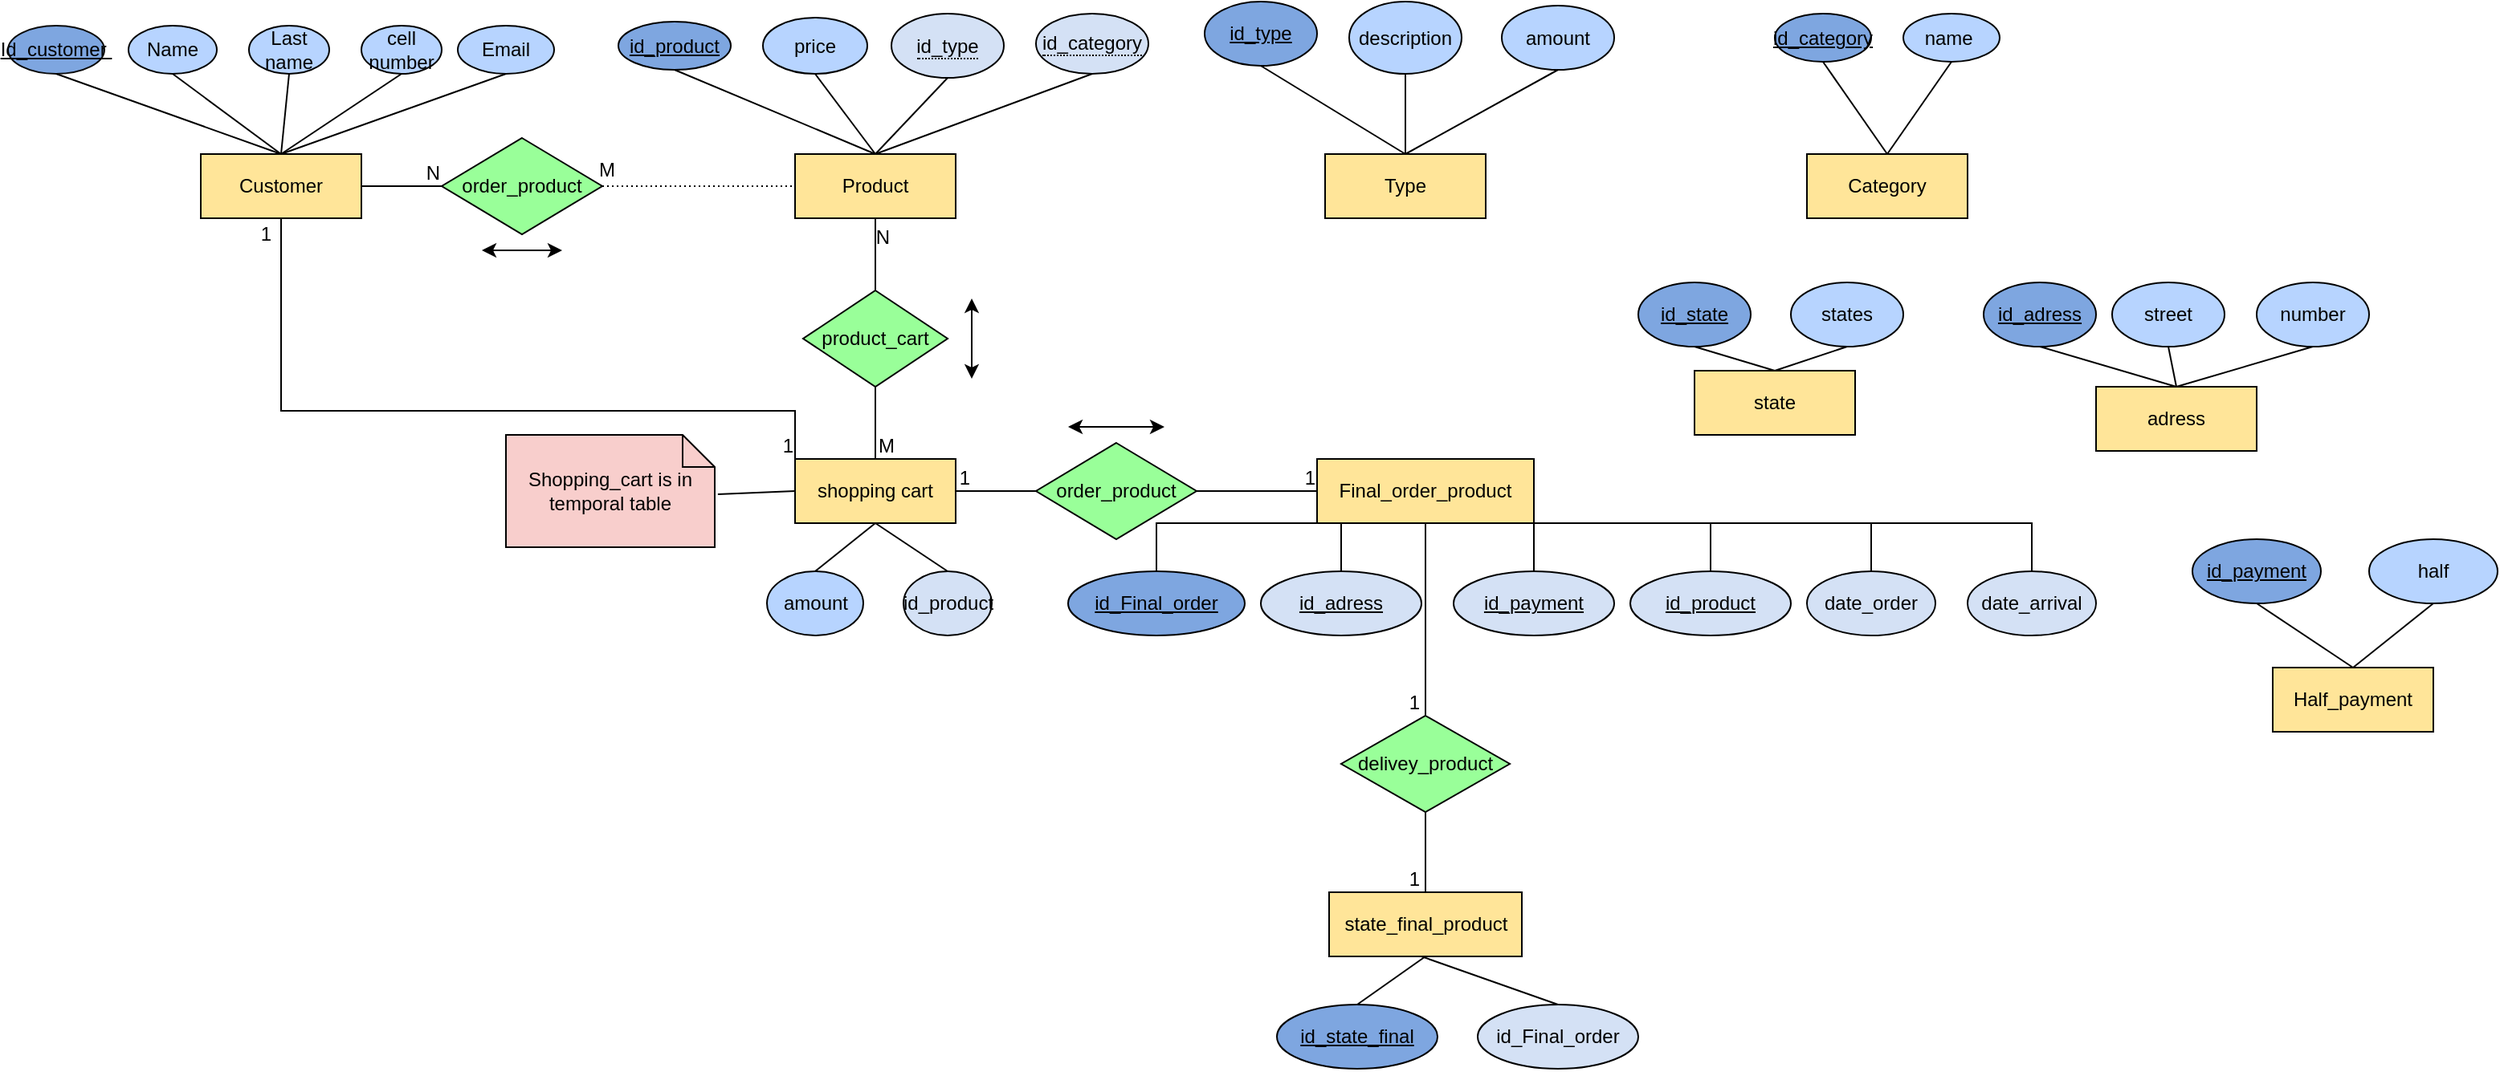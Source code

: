 <mxfile version="27.2.0">
  <diagram id="R2lEEEUBdFMjLlhIrx00" name="Page-1">
    <mxGraphModel dx="1665" dy="751" grid="1" gridSize="10" guides="1" tooltips="1" connect="1" arrows="1" fold="1" page="1" pageScale="1" pageWidth="850" pageHeight="1100" math="0" shadow="0" extFonts="Permanent Marker^https://fonts.googleapis.com/css?family=Permanent+Marker">
      <root>
        <mxCell id="0" />
        <mxCell id="1" parent="0" />
        <mxCell id="HEVqI8E-xOT-CxdZoJOX-1" value="Customer" style="whiteSpace=wrap;html=1;align=center;fillColor=#FFE599;" parent="1" vertex="1">
          <mxGeometry x="130" y="100" width="100" height="40" as="geometry" />
        </mxCell>
        <mxCell id="HEVqI8E-xOT-CxdZoJOX-2" value="Product" style="whiteSpace=wrap;html=1;align=center;fillColor=#FFE599;" parent="1" vertex="1">
          <mxGeometry x="500" y="100" width="100" height="40" as="geometry" />
        </mxCell>
        <mxCell id="HEVqI8E-xOT-CxdZoJOX-4" value="&lt;font style=&quot;vertical-align: inherit;&quot;&gt;&lt;font style=&quot;vertical-align: inherit;&quot;&gt;Half_payment&lt;/font&gt;&lt;/font&gt;" style="whiteSpace=wrap;html=1;align=center;fillColor=#FFE599;" parent="1" vertex="1">
          <mxGeometry x="1420" y="420" width="100" height="40" as="geometry" />
        </mxCell>
        <mxCell id="HEVqI8E-xOT-CxdZoJOX-5" value="shopping cart" style="whiteSpace=wrap;html=1;align=center;fillColor=#FFE599;" parent="1" vertex="1">
          <mxGeometry x="500" y="290" width="100" height="40" as="geometry" />
        </mxCell>
        <mxCell id="HEVqI8E-xOT-CxdZoJOX-6" value="&lt;font style=&quot;vertical-align: inherit;&quot;&gt;&lt;font style=&quot;vertical-align: inherit;&quot;&gt;Final_order_product&lt;/font&gt;&lt;/font&gt;" style="whiteSpace=wrap;html=1;align=center;fillColor=#FFE599;" parent="1" vertex="1">
          <mxGeometry x="825" y="290" width="135" height="40" as="geometry" />
        </mxCell>
        <mxCell id="HEVqI8E-xOT-CxdZoJOX-7" value="adress" style="whiteSpace=wrap;html=1;align=center;fillColor=#FFE599;" parent="1" vertex="1">
          <mxGeometry x="1310" y="245" width="100" height="40" as="geometry" />
        </mxCell>
        <mxCell id="HEVqI8E-xOT-CxdZoJOX-8" value="state" style="whiteSpace=wrap;html=1;align=center;fillColor=#FFE599;" parent="1" vertex="1">
          <mxGeometry x="1060" y="235" width="100" height="40" as="geometry" />
        </mxCell>
        <mxCell id="HEVqI8E-xOT-CxdZoJOX-9" value="Id_customer&amp;nbsp;" style="ellipse;whiteSpace=wrap;html=1;align=center;fontStyle=4;strokeColor=#0A0A0A;fillColor=#7EA6E0;" parent="1" vertex="1">
          <mxGeometry x="10" y="20" width="60" height="30" as="geometry" />
        </mxCell>
        <mxCell id="HEVqI8E-xOT-CxdZoJOX-10" value="Name" style="ellipse;whiteSpace=wrap;html=1;align=center;fillColor=#B7D4FF;" parent="1" vertex="1">
          <mxGeometry x="85" y="20" width="55" height="30" as="geometry" />
        </mxCell>
        <mxCell id="HEVqI8E-xOT-CxdZoJOX-12" value="Last name" style="ellipse;whiteSpace=wrap;html=1;align=center;fillColor=#B7D4FF;" parent="1" vertex="1">
          <mxGeometry x="160" y="20" width="50" height="30" as="geometry" />
        </mxCell>
        <mxCell id="HEVqI8E-xOT-CxdZoJOX-14" value="cell number" style="ellipse;whiteSpace=wrap;html=1;align=center;fillColor=#B7D4FF;" parent="1" vertex="1">
          <mxGeometry x="230" y="20" width="50" height="30" as="geometry" />
        </mxCell>
        <mxCell id="HEVqI8E-xOT-CxdZoJOX-15" value="Email" style="ellipse;whiteSpace=wrap;html=1;align=center;fillColor=#B7D4FF;" parent="1" vertex="1">
          <mxGeometry x="290" y="20" width="60" height="30" as="geometry" />
        </mxCell>
        <mxCell id="HEVqI8E-xOT-CxdZoJOX-17" value="" style="endArrow=none;html=1;rounded=0;entryX=0.5;entryY=0;entryDx=0;entryDy=0;exitX=0.5;exitY=1;exitDx=0;exitDy=0;" parent="1" source="HEVqI8E-xOT-CxdZoJOX-9" target="HEVqI8E-xOT-CxdZoJOX-1" edge="1">
          <mxGeometry relative="1" as="geometry">
            <mxPoint x="60" y="70" as="sourcePoint" />
            <mxPoint x="510" y="190" as="targetPoint" />
          </mxGeometry>
        </mxCell>
        <mxCell id="HEVqI8E-xOT-CxdZoJOX-20" value="" style="endArrow=none;html=1;rounded=0;exitX=0.5;exitY=1;exitDx=0;exitDy=0;entryX=0.5;entryY=0;entryDx=0;entryDy=0;" parent="1" source="HEVqI8E-xOT-CxdZoJOX-10" target="HEVqI8E-xOT-CxdZoJOX-1" edge="1">
          <mxGeometry relative="1" as="geometry">
            <mxPoint x="350" y="190" as="sourcePoint" />
            <mxPoint x="510" y="190" as="targetPoint" />
          </mxGeometry>
        </mxCell>
        <mxCell id="HEVqI8E-xOT-CxdZoJOX-21" value="" style="endArrow=none;html=1;rounded=0;exitX=0.5;exitY=1;exitDx=0;exitDy=0;entryX=0.5;entryY=0;entryDx=0;entryDy=0;" parent="1" source="HEVqI8E-xOT-CxdZoJOX-14" target="HEVqI8E-xOT-CxdZoJOX-1" edge="1">
          <mxGeometry relative="1" as="geometry">
            <mxPoint x="350" y="190" as="sourcePoint" />
            <mxPoint x="510" y="190" as="targetPoint" />
          </mxGeometry>
        </mxCell>
        <mxCell id="HEVqI8E-xOT-CxdZoJOX-22" value="" style="endArrow=none;html=1;rounded=0;exitX=0.5;exitY=1;exitDx=0;exitDy=0;entryX=0.5;entryY=0;entryDx=0;entryDy=0;" parent="1" source="HEVqI8E-xOT-CxdZoJOX-12" target="HEVqI8E-xOT-CxdZoJOX-1" edge="1">
          <mxGeometry relative="1" as="geometry">
            <mxPoint x="350" y="190" as="sourcePoint" />
            <mxPoint x="510" y="190" as="targetPoint" />
          </mxGeometry>
        </mxCell>
        <mxCell id="HEVqI8E-xOT-CxdZoJOX-23" value="" style="endArrow=none;html=1;rounded=0;exitX=0.5;exitY=1;exitDx=0;exitDy=0;entryX=0.5;entryY=0;entryDx=0;entryDy=0;" parent="1" source="HEVqI8E-xOT-CxdZoJOX-15" target="HEVqI8E-xOT-CxdZoJOX-1" edge="1">
          <mxGeometry relative="1" as="geometry">
            <mxPoint x="350" y="190" as="sourcePoint" />
            <mxPoint x="510" y="190" as="targetPoint" />
          </mxGeometry>
        </mxCell>
        <mxCell id="HEVqI8E-xOT-CxdZoJOX-26" value="Category" style="whiteSpace=wrap;html=1;align=center;fillColor=#FFE599;" parent="1" vertex="1">
          <mxGeometry x="1130" y="100" width="100" height="40" as="geometry" />
        </mxCell>
        <mxCell id="HEVqI8E-xOT-CxdZoJOX-27" value="Type" style="whiteSpace=wrap;html=1;align=center;fillColor=#FFE599;" parent="1" vertex="1">
          <mxGeometry x="830" y="100" width="100" height="40" as="geometry" />
        </mxCell>
        <mxCell id="99813_QKI3oW-tDjW1ok-1" value="&lt;font style=&quot;vertical-align: inherit;&quot;&gt;&lt;font style=&quot;vertical-align: inherit;&quot;&gt;id_product&lt;/font&gt;&lt;/font&gt;" style="ellipse;whiteSpace=wrap;html=1;align=center;fontStyle=4;fillColor=#7EA6E0;" parent="1" vertex="1">
          <mxGeometry x="390" y="17.5" width="70" height="30" as="geometry" />
        </mxCell>
        <mxCell id="99813_QKI3oW-tDjW1ok-2" value="price" style="ellipse;whiteSpace=wrap;html=1;align=center;fillColor=#B7D4FF;" parent="1" vertex="1">
          <mxGeometry x="480" y="15" width="65" height="35" as="geometry" />
        </mxCell>
        <mxCell id="99813_QKI3oW-tDjW1ok-3" value="name&amp;nbsp;" style="ellipse;whiteSpace=wrap;html=1;align=center;fillColor=#B7D4FF;" parent="1" vertex="1">
          <mxGeometry x="1190" y="12.5" width="60" height="30" as="geometry" />
        </mxCell>
        <mxCell id="99813_QKI3oW-tDjW1ok-5" value="id_category" style="ellipse;whiteSpace=wrap;html=1;align=center;fontStyle=4;fillColor=#7EA6E0;" parent="1" vertex="1">
          <mxGeometry x="1110" y="12.5" width="60" height="30" as="geometry" />
        </mxCell>
        <mxCell id="99813_QKI3oW-tDjW1ok-8" value="" style="endArrow=none;html=1;rounded=0;exitX=0.5;exitY=1;exitDx=0;exitDy=0;entryX=0.5;entryY=0;entryDx=0;entryDy=0;" parent="1" source="99813_QKI3oW-tDjW1ok-5" target="HEVqI8E-xOT-CxdZoJOX-26" edge="1">
          <mxGeometry relative="1" as="geometry">
            <mxPoint x="350" y="350" as="sourcePoint" />
            <mxPoint x="510" y="350" as="targetPoint" />
          </mxGeometry>
        </mxCell>
        <mxCell id="99813_QKI3oW-tDjW1ok-9" value="" style="endArrow=none;html=1;rounded=0;exitX=0.5;exitY=1;exitDx=0;exitDy=0;entryX=0.5;entryY=0;entryDx=0;entryDy=0;" parent="1" source="99813_QKI3oW-tDjW1ok-3" target="HEVqI8E-xOT-CxdZoJOX-26" edge="1">
          <mxGeometry relative="1" as="geometry">
            <mxPoint x="350" y="350" as="sourcePoint" />
            <mxPoint x="510" y="350" as="targetPoint" />
          </mxGeometry>
        </mxCell>
        <mxCell id="99813_QKI3oW-tDjW1ok-12" value="" style="endArrow=none;html=1;rounded=0;exitX=0.5;exitY=1;exitDx=0;exitDy=0;entryX=0.5;entryY=0;entryDx=0;entryDy=0;" parent="1" source="99813_QKI3oW-tDjW1ok-1" target="HEVqI8E-xOT-CxdZoJOX-2" edge="1">
          <mxGeometry relative="1" as="geometry">
            <mxPoint x="350" y="350" as="sourcePoint" />
            <mxPoint x="510" y="350" as="targetPoint" />
          </mxGeometry>
        </mxCell>
        <mxCell id="99813_QKI3oW-tDjW1ok-13" value="" style="endArrow=none;html=1;rounded=0;exitX=0.5;exitY=1;exitDx=0;exitDy=0;entryX=0.5;entryY=0;entryDx=0;entryDy=0;" parent="1" source="99813_QKI3oW-tDjW1ok-2" target="HEVqI8E-xOT-CxdZoJOX-2" edge="1">
          <mxGeometry relative="1" as="geometry">
            <mxPoint x="350" y="350" as="sourcePoint" />
            <mxPoint x="510" y="350" as="targetPoint" />
          </mxGeometry>
        </mxCell>
        <mxCell id="99813_QKI3oW-tDjW1ok-29" value="id_type" style="ellipse;whiteSpace=wrap;html=1;align=center;fontStyle=4;fillColor=#7EA6E0;" parent="1" vertex="1">
          <mxGeometry x="755" y="5" width="70" height="40" as="geometry" />
        </mxCell>
        <mxCell id="99813_QKI3oW-tDjW1ok-30" value="description" style="ellipse;whiteSpace=wrap;html=1;align=center;fillColor=#B7D4FF;" parent="1" vertex="1">
          <mxGeometry x="845" y="5" width="70" height="45" as="geometry" />
        </mxCell>
        <mxCell id="99813_QKI3oW-tDjW1ok-35" value="" style="endArrow=none;html=1;rounded=0;exitX=0.5;exitY=1;exitDx=0;exitDy=0;entryX=0.5;entryY=0;entryDx=0;entryDy=0;" parent="1" source="99813_QKI3oW-tDjW1ok-29" target="HEVqI8E-xOT-CxdZoJOX-27" edge="1">
          <mxGeometry relative="1" as="geometry">
            <mxPoint x="740" y="360" as="sourcePoint" />
            <mxPoint x="900" y="360" as="targetPoint" />
          </mxGeometry>
        </mxCell>
        <mxCell id="99813_QKI3oW-tDjW1ok-36" value="" style="endArrow=none;html=1;rounded=0;exitX=0.5;exitY=1;exitDx=0;exitDy=0;entryX=0.5;entryY=0;entryDx=0;entryDy=0;" parent="1" source="99813_QKI3oW-tDjW1ok-30" target="HEVqI8E-xOT-CxdZoJOX-27" edge="1">
          <mxGeometry relative="1" as="geometry">
            <mxPoint x="740" y="360" as="sourcePoint" />
            <mxPoint x="900" y="360" as="targetPoint" />
          </mxGeometry>
        </mxCell>
        <mxCell id="99813_QKI3oW-tDjW1ok-37" value="amount" style="ellipse;whiteSpace=wrap;html=1;align=center;fillColor=#B7D4FF;" parent="1" vertex="1">
          <mxGeometry x="940" y="7.5" width="70" height="40" as="geometry" />
        </mxCell>
        <mxCell id="99813_QKI3oW-tDjW1ok-38" value="" style="endArrow=none;html=1;rounded=0;exitX=0.5;exitY=1;exitDx=0;exitDy=0;entryX=0.5;entryY=0;entryDx=0;entryDy=0;" parent="1" source="99813_QKI3oW-tDjW1ok-37" target="HEVqI8E-xOT-CxdZoJOX-27" edge="1">
          <mxGeometry relative="1" as="geometry">
            <mxPoint x="660" y="320" as="sourcePoint" />
            <mxPoint x="820" y="320" as="targetPoint" />
          </mxGeometry>
        </mxCell>
        <mxCell id="99813_QKI3oW-tDjW1ok-39" value="product_cart" style="shape=rhombus;perimeter=rhombusPerimeter;whiteSpace=wrap;html=1;align=center;fillColor=#99FF99;" parent="1" vertex="1">
          <mxGeometry x="505" y="185" width="90" height="60" as="geometry" />
        </mxCell>
        <mxCell id="99813_QKI3oW-tDjW1ok-42" value="order_product" style="shape=rhombus;perimeter=rhombusPerimeter;whiteSpace=wrap;html=1;align=center;fillColor=#99FF99;" parent="1" vertex="1">
          <mxGeometry x="280" y="90" width="100" height="60" as="geometry" />
        </mxCell>
        <mxCell id="99813_QKI3oW-tDjW1ok-46" value="&lt;span style=&quot;border-bottom: 1px dotted&quot;&gt;id_type&lt;/span&gt;" style="ellipse;whiteSpace=wrap;html=1;align=center;fillColor=#D4E1F5;" parent="1" vertex="1">
          <mxGeometry x="560" y="12.5" width="70" height="40" as="geometry" />
        </mxCell>
        <mxCell id="99813_QKI3oW-tDjW1ok-47" value="" style="endArrow=none;html=1;rounded=0;exitX=0.5;exitY=1;exitDx=0;exitDy=0;entryX=0.5;entryY=0;entryDx=0;entryDy=0;" parent="1" source="99813_QKI3oW-tDjW1ok-46" target="HEVqI8E-xOT-CxdZoJOX-2" edge="1">
          <mxGeometry relative="1" as="geometry">
            <mxPoint x="740" y="320" as="sourcePoint" />
            <mxPoint x="900" y="320" as="targetPoint" />
          </mxGeometry>
        </mxCell>
        <mxCell id="99813_QKI3oW-tDjW1ok-48" value="&lt;span style=&quot;border-bottom: 1px dotted&quot;&gt;id_category&lt;/span&gt;" style="ellipse;whiteSpace=wrap;html=1;align=center;fillColor=#D4E1F5;" parent="1" vertex="1">
          <mxGeometry x="650" y="12.5" width="70" height="37.5" as="geometry" />
        </mxCell>
        <mxCell id="99813_QKI3oW-tDjW1ok-50" value="" style="endArrow=none;html=1;rounded=0;exitX=0.5;exitY=1;exitDx=0;exitDy=0;entryX=0.5;entryY=0;entryDx=0;entryDy=0;" parent="1" source="99813_QKI3oW-tDjW1ok-48" target="HEVqI8E-xOT-CxdZoJOX-2" edge="1">
          <mxGeometry relative="1" as="geometry">
            <mxPoint x="740" y="320" as="sourcePoint" />
            <mxPoint x="900" y="320" as="targetPoint" />
          </mxGeometry>
        </mxCell>
        <mxCell id="99813_QKI3oW-tDjW1ok-53" value="" style="endArrow=none;html=1;rounded=0;exitX=1;exitY=0.5;exitDx=0;exitDy=0;entryX=0;entryY=0.5;entryDx=0;entryDy=0;" parent="1" source="HEVqI8E-xOT-CxdZoJOX-1" target="99813_QKI3oW-tDjW1ok-42" edge="1">
          <mxGeometry relative="1" as="geometry">
            <mxPoint x="740" y="320" as="sourcePoint" />
            <mxPoint x="900" y="320" as="targetPoint" />
          </mxGeometry>
        </mxCell>
        <mxCell id="99813_QKI3oW-tDjW1ok-55" value="" style="endArrow=none;html=1;rounded=0;dashed=1;dashPattern=1 2;exitX=1;exitY=0.5;exitDx=0;exitDy=0;entryX=0;entryY=0.5;entryDx=0;entryDy=0;" parent="1" source="99813_QKI3oW-tDjW1ok-42" target="HEVqI8E-xOT-CxdZoJOX-2" edge="1">
          <mxGeometry relative="1" as="geometry">
            <mxPoint x="740" y="320" as="sourcePoint" />
            <mxPoint x="900" y="320" as="targetPoint" />
          </mxGeometry>
        </mxCell>
        <mxCell id="99813_QKI3oW-tDjW1ok-56" value="N" style="resizable=0;html=1;whiteSpace=wrap;align=right;verticalAlign=bottom;" parent="99813_QKI3oW-tDjW1ok-55" connectable="0" vertex="1">
          <mxGeometry x="1" relative="1" as="geometry">
            <mxPoint x="-220" as="offset" />
          </mxGeometry>
        </mxCell>
        <mxCell id="99813_QKI3oW-tDjW1ok-63" value="" style="endArrow=classic;startArrow=classic;html=1;rounded=0;" parent="1" edge="1">
          <mxGeometry width="50" height="50" relative="1" as="geometry">
            <mxPoint x="305" y="160" as="sourcePoint" />
            <mxPoint x="355" y="160" as="targetPoint" />
          </mxGeometry>
        </mxCell>
        <mxCell id="99813_QKI3oW-tDjW1ok-64" value="" style="endArrow=classic;startArrow=classic;html=1;rounded=0;" parent="1" edge="1">
          <mxGeometry width="50" height="50" relative="1" as="geometry">
            <mxPoint x="610" y="240" as="sourcePoint" />
            <mxPoint x="610" y="190" as="targetPoint" />
          </mxGeometry>
        </mxCell>
        <mxCell id="99813_QKI3oW-tDjW1ok-69" value="" style="endArrow=none;html=1;rounded=0;exitX=0.5;exitY=1;exitDx=0;exitDy=0;entryX=0.5;entryY=0;entryDx=0;entryDy=0;" parent="1" source="HEVqI8E-xOT-CxdZoJOX-2" target="99813_QKI3oW-tDjW1ok-39" edge="1">
          <mxGeometry relative="1" as="geometry">
            <mxPoint x="740" y="320" as="sourcePoint" />
            <mxPoint x="900" y="320" as="targetPoint" />
          </mxGeometry>
        </mxCell>
        <mxCell id="99813_QKI3oW-tDjW1ok-70" value="M" style="resizable=0;html=1;whiteSpace=wrap;align=left;verticalAlign=bottom;" parent="99813_QKI3oW-tDjW1ok-69" connectable="0" vertex="1">
          <mxGeometry x="-1" relative="1" as="geometry">
            <mxPoint y="150" as="offset" />
          </mxGeometry>
        </mxCell>
        <mxCell id="99813_QKI3oW-tDjW1ok-72" value="" style="endArrow=none;html=1;rounded=0;exitX=0.5;exitY=1;exitDx=0;exitDy=0;" parent="1" source="99813_QKI3oW-tDjW1ok-39" target="HEVqI8E-xOT-CxdZoJOX-5" edge="1">
          <mxGeometry relative="1" as="geometry">
            <mxPoint x="740" y="320" as="sourcePoint" />
            <mxPoint x="900" y="320" as="targetPoint" />
          </mxGeometry>
        </mxCell>
        <mxCell id="99813_QKI3oW-tDjW1ok-74" value="amount" style="ellipse;whiteSpace=wrap;html=1;align=center;fillColor=#B7D4FF;" parent="1" vertex="1">
          <mxGeometry x="482.5" y="360" width="60" height="40" as="geometry" />
        </mxCell>
        <mxCell id="99813_QKI3oW-tDjW1ok-75" value="id_product" style="ellipse;whiteSpace=wrap;html=1;align=center;fillColor=#D4E1F5;" parent="1" vertex="1">
          <mxGeometry x="567.5" y="360" width="55" height="40" as="geometry" />
        </mxCell>
        <mxCell id="99813_QKI3oW-tDjW1ok-76" value="" style="endArrow=none;html=1;rounded=0;exitX=0.5;exitY=0;exitDx=0;exitDy=0;entryX=0.5;entryY=1;entryDx=0;entryDy=0;" parent="1" source="99813_QKI3oW-tDjW1ok-74" target="HEVqI8E-xOT-CxdZoJOX-5" edge="1">
          <mxGeometry relative="1" as="geometry">
            <mxPoint x="740" y="320" as="sourcePoint" />
            <mxPoint x="900" y="320" as="targetPoint" />
          </mxGeometry>
        </mxCell>
        <mxCell id="99813_QKI3oW-tDjW1ok-77" value="" style="endArrow=none;html=1;rounded=0;exitX=0.5;exitY=0;exitDx=0;exitDy=0;entryX=0.5;entryY=1;entryDx=0;entryDy=0;" parent="1" source="99813_QKI3oW-tDjW1ok-75" target="HEVqI8E-xOT-CxdZoJOX-5" edge="1">
          <mxGeometry relative="1" as="geometry">
            <mxPoint x="740" y="320" as="sourcePoint" />
            <mxPoint x="900" y="320" as="targetPoint" />
          </mxGeometry>
        </mxCell>
        <mxCell id="99813_QKI3oW-tDjW1ok-78" value="order_product" style="shape=rhombus;perimeter=rhombusPerimeter;whiteSpace=wrap;html=1;align=center;fillColor=#99FF99;" parent="1" vertex="1">
          <mxGeometry x="650" y="280" width="100" height="60" as="geometry" />
        </mxCell>
        <mxCell id="99813_QKI3oW-tDjW1ok-81" value="Shopping_cart is in temporal table" style="shape=note;size=20;whiteSpace=wrap;html=1;fillColor=#F8CECC;" parent="1" vertex="1">
          <mxGeometry x="320" y="275" width="130" height="70" as="geometry" />
        </mxCell>
        <mxCell id="99813_QKI3oW-tDjW1ok-82" value="" style="endArrow=none;html=1;rounded=0;exitX=1.015;exitY=0.529;exitDx=0;exitDy=0;exitPerimeter=0;entryX=0;entryY=0.5;entryDx=0;entryDy=0;" parent="1" source="99813_QKI3oW-tDjW1ok-81" target="HEVqI8E-xOT-CxdZoJOX-5" edge="1">
          <mxGeometry relative="1" as="geometry">
            <mxPoint x="740" y="320" as="sourcePoint" />
            <mxPoint x="900" y="320" as="targetPoint" />
          </mxGeometry>
        </mxCell>
        <mxCell id="99813_QKI3oW-tDjW1ok-83" value="id_state" style="ellipse;whiteSpace=wrap;html=1;align=center;fontStyle=4;fillColor=#7EA6E0;" parent="1" vertex="1">
          <mxGeometry x="1025" y="180" width="70" height="40" as="geometry" />
        </mxCell>
        <mxCell id="99813_QKI3oW-tDjW1ok-84" value="states" style="ellipse;whiteSpace=wrap;html=1;align=center;fillColor=#B7D4FF;" parent="1" vertex="1">
          <mxGeometry x="1120" y="180" width="70" height="40" as="geometry" />
        </mxCell>
        <mxCell id="99813_QKI3oW-tDjW1ok-88" value="" style="endArrow=none;html=1;rounded=0;exitX=0.5;exitY=1;exitDx=0;exitDy=0;entryX=0.5;entryY=0;entryDx=0;entryDy=0;" parent="1" source="99813_QKI3oW-tDjW1ok-83" target="HEVqI8E-xOT-CxdZoJOX-8" edge="1">
          <mxGeometry relative="1" as="geometry">
            <mxPoint x="740" y="320" as="sourcePoint" />
            <mxPoint x="900" y="320" as="targetPoint" />
          </mxGeometry>
        </mxCell>
        <mxCell id="99813_QKI3oW-tDjW1ok-89" value="" style="endArrow=none;html=1;rounded=0;entryX=0.5;entryY=1;entryDx=0;entryDy=0;exitX=0.5;exitY=0;exitDx=0;exitDy=0;" parent="1" source="HEVqI8E-xOT-CxdZoJOX-8" target="99813_QKI3oW-tDjW1ok-84" edge="1">
          <mxGeometry relative="1" as="geometry">
            <mxPoint x="740" y="320" as="sourcePoint" />
            <mxPoint x="900" y="320" as="targetPoint" />
          </mxGeometry>
        </mxCell>
        <mxCell id="99813_QKI3oW-tDjW1ok-90" value="street" style="ellipse;whiteSpace=wrap;html=1;align=center;fillColor=#B7D4FF;" parent="1" vertex="1">
          <mxGeometry x="1320" y="180" width="70" height="40" as="geometry" />
        </mxCell>
        <mxCell id="99813_QKI3oW-tDjW1ok-91" value="id_adress" style="ellipse;whiteSpace=wrap;html=1;align=center;fontStyle=4;fillColor=#7EA6E0;" parent="1" vertex="1">
          <mxGeometry x="1240" y="180" width="70" height="40" as="geometry" />
        </mxCell>
        <mxCell id="99813_QKI3oW-tDjW1ok-93" value="number" style="ellipse;whiteSpace=wrap;html=1;align=center;fillColor=#B7D4FF;" parent="1" vertex="1">
          <mxGeometry x="1410" y="180" width="70" height="40" as="geometry" />
        </mxCell>
        <mxCell id="99813_QKI3oW-tDjW1ok-94" value="" style="endArrow=none;html=1;rounded=0;exitX=0.5;exitY=1;exitDx=0;exitDy=0;entryX=0.5;entryY=0;entryDx=0;entryDy=0;" parent="1" source="99813_QKI3oW-tDjW1ok-91" target="HEVqI8E-xOT-CxdZoJOX-7" edge="1">
          <mxGeometry relative="1" as="geometry">
            <mxPoint x="740" y="320" as="sourcePoint" />
            <mxPoint x="900" y="320" as="targetPoint" />
          </mxGeometry>
        </mxCell>
        <mxCell id="99813_QKI3oW-tDjW1ok-95" value="" style="endArrow=none;html=1;rounded=0;exitX=0.5;exitY=1;exitDx=0;exitDy=0;entryX=0.5;entryY=0;entryDx=0;entryDy=0;" parent="1" source="99813_QKI3oW-tDjW1ok-90" target="HEVqI8E-xOT-CxdZoJOX-7" edge="1">
          <mxGeometry relative="1" as="geometry">
            <mxPoint x="740" y="320" as="sourcePoint" />
            <mxPoint x="900" y="320" as="targetPoint" />
          </mxGeometry>
        </mxCell>
        <mxCell id="99813_QKI3oW-tDjW1ok-96" value="" style="endArrow=none;html=1;rounded=0;entryX=0.5;entryY=1;entryDx=0;entryDy=0;exitX=0.5;exitY=0;exitDx=0;exitDy=0;" parent="1" source="HEVqI8E-xOT-CxdZoJOX-7" target="99813_QKI3oW-tDjW1ok-93" edge="1">
          <mxGeometry relative="1" as="geometry">
            <mxPoint x="740" y="320" as="sourcePoint" />
            <mxPoint x="900" y="320" as="targetPoint" />
          </mxGeometry>
        </mxCell>
        <mxCell id="-alAYY1QucUyxGNEcvFk-1" value="" style="endArrow=none;html=1;rounded=0;exitX=1;exitY=0.5;exitDx=0;exitDy=0;entryX=0;entryY=0.5;entryDx=0;entryDy=0;" edge="1" parent="1" source="HEVqI8E-xOT-CxdZoJOX-5" target="99813_QKI3oW-tDjW1ok-78">
          <mxGeometry relative="1" as="geometry">
            <mxPoint x="720" y="340" as="sourcePoint" />
            <mxPoint x="880" y="340" as="targetPoint" />
          </mxGeometry>
        </mxCell>
        <mxCell id="-alAYY1QucUyxGNEcvFk-6" value="&lt;font style=&quot;vertical-align: inherit;&quot;&gt;&lt;font style=&quot;vertical-align: inherit;&quot;&gt;id_payment&lt;/font&gt;&lt;/font&gt;" style="ellipse;whiteSpace=wrap;html=1;align=center;fontStyle=4;fillColor=#7EA6E0;" vertex="1" parent="1">
          <mxGeometry x="1370" y="340" width="80" height="40" as="geometry" />
        </mxCell>
        <mxCell id="-alAYY1QucUyxGNEcvFk-7" value="&lt;font style=&quot;vertical-align: inherit;&quot;&gt;&lt;font style=&quot;vertical-align: inherit;&quot;&gt;half&lt;/font&gt;&lt;/font&gt;" style="ellipse;whiteSpace=wrap;html=1;align=center;fillColor=#B7D4FF;" vertex="1" parent="1">
          <mxGeometry x="1480" y="340" width="80" height="40" as="geometry" />
        </mxCell>
        <mxCell id="-alAYY1QucUyxGNEcvFk-8" value="" style="endArrow=none;html=1;rounded=0;exitX=0.5;exitY=1;exitDx=0;exitDy=0;entryX=0.5;entryY=0;entryDx=0;entryDy=0;" edge="1" parent="1" source="-alAYY1QucUyxGNEcvFk-6" target="HEVqI8E-xOT-CxdZoJOX-4">
          <mxGeometry relative="1" as="geometry">
            <mxPoint x="720" y="340" as="sourcePoint" />
            <mxPoint x="880" y="340" as="targetPoint" />
          </mxGeometry>
        </mxCell>
        <mxCell id="-alAYY1QucUyxGNEcvFk-9" value="" style="endArrow=none;html=1;rounded=0;entryX=0.5;entryY=1;entryDx=0;entryDy=0;exitX=0.5;exitY=0;exitDx=0;exitDy=0;" edge="1" parent="1" source="HEVqI8E-xOT-CxdZoJOX-4" target="-alAYY1QucUyxGNEcvFk-7">
          <mxGeometry relative="1" as="geometry">
            <mxPoint x="720" y="340" as="sourcePoint" />
            <mxPoint x="880" y="340" as="targetPoint" />
          </mxGeometry>
        </mxCell>
        <mxCell id="-alAYY1QucUyxGNEcvFk-10" value="id_payment" style="ellipse;whiteSpace=wrap;html=1;align=center;fontStyle=4;fillColor=#D4E1F5;" vertex="1" parent="1">
          <mxGeometry x="910" y="360" width="100" height="40" as="geometry" />
        </mxCell>
        <mxCell id="-alAYY1QucUyxGNEcvFk-11" value="id_adress" style="ellipse;whiteSpace=wrap;html=1;align=center;fontStyle=4;fillColor=#D4E1F5;" vertex="1" parent="1">
          <mxGeometry x="790" y="360" width="100" height="40" as="geometry" />
        </mxCell>
        <mxCell id="-alAYY1QucUyxGNEcvFk-12" value="id_product" style="ellipse;whiteSpace=wrap;html=1;align=center;fontStyle=4;fillColor=#D4E1F5;" vertex="1" parent="1">
          <mxGeometry x="1020" y="360" width="100" height="40" as="geometry" />
        </mxCell>
        <mxCell id="-alAYY1QucUyxGNEcvFk-14" value="id_Final_order" style="ellipse;whiteSpace=wrap;html=1;align=center;fontStyle=4;fillColor=#7EA6E0;" vertex="1" parent="1">
          <mxGeometry x="670" y="360" width="110" height="40" as="geometry" />
        </mxCell>
        <mxCell id="-alAYY1QucUyxGNEcvFk-15" value="" style="endArrow=none;html=1;rounded=0;exitX=0.5;exitY=0;exitDx=0;exitDy=0;entryX=0.5;entryY=1;entryDx=0;entryDy=0;" edge="1" parent="1" source="-alAYY1QucUyxGNEcvFk-14" target="HEVqI8E-xOT-CxdZoJOX-6">
          <mxGeometry relative="1" as="geometry">
            <mxPoint x="720" y="340" as="sourcePoint" />
            <mxPoint x="880" y="340" as="targetPoint" />
            <Array as="points">
              <mxPoint x="725" y="330" />
            </Array>
          </mxGeometry>
        </mxCell>
        <mxCell id="-alAYY1QucUyxGNEcvFk-16" value="" style="endArrow=none;html=1;rounded=0;exitX=0.5;exitY=0;exitDx=0;exitDy=0;entryX=0.5;entryY=1;entryDx=0;entryDy=0;" edge="1" parent="1" source="-alAYY1QucUyxGNEcvFk-11" target="HEVqI8E-xOT-CxdZoJOX-6">
          <mxGeometry relative="1" as="geometry">
            <mxPoint x="720" y="340" as="sourcePoint" />
            <mxPoint x="880" y="340" as="targetPoint" />
            <Array as="points">
              <mxPoint x="840" y="330" />
            </Array>
          </mxGeometry>
        </mxCell>
        <mxCell id="-alAYY1QucUyxGNEcvFk-18" value="" style="endArrow=none;html=1;rounded=0;exitX=0.5;exitY=0;exitDx=0;exitDy=0;entryX=0.5;entryY=1;entryDx=0;entryDy=0;" edge="1" parent="1" source="-alAYY1QucUyxGNEcvFk-12" target="HEVqI8E-xOT-CxdZoJOX-6">
          <mxGeometry relative="1" as="geometry">
            <mxPoint x="720" y="340" as="sourcePoint" />
            <mxPoint x="880" y="340" as="targetPoint" />
            <Array as="points">
              <mxPoint x="1070" y="330" />
            </Array>
          </mxGeometry>
        </mxCell>
        <mxCell id="-alAYY1QucUyxGNEcvFk-19" value="" style="endArrow=classic;startArrow=classic;html=1;rounded=0;" edge="1" parent="1">
          <mxGeometry width="50" height="50" relative="1" as="geometry">
            <mxPoint x="670" y="270" as="sourcePoint" />
            <mxPoint x="730" y="270" as="targetPoint" />
          </mxGeometry>
        </mxCell>
        <mxCell id="-alAYY1QucUyxGNEcvFk-20" value="" style="endArrow=none;html=1;rounded=0;exitX=0.5;exitY=1;exitDx=0;exitDy=0;entryX=0;entryY=0;entryDx=0;entryDy=0;" edge="1" parent="1" source="HEVqI8E-xOT-CxdZoJOX-1" target="HEVqI8E-xOT-CxdZoJOX-5">
          <mxGeometry relative="1" as="geometry">
            <mxPoint x="720" y="340" as="sourcePoint" />
            <mxPoint x="880" y="340" as="targetPoint" />
            <Array as="points">
              <mxPoint x="180" y="260" />
              <mxPoint x="500" y="260" />
            </Array>
          </mxGeometry>
        </mxCell>
        <mxCell id="-alAYY1QucUyxGNEcvFk-21" value="1" style="resizable=0;html=1;whiteSpace=wrap;align=right;verticalAlign=bottom;" connectable="0" vertex="1" parent="-alAYY1QucUyxGNEcvFk-20">
          <mxGeometry x="1" relative="1" as="geometry">
            <mxPoint as="offset" />
          </mxGeometry>
        </mxCell>
        <mxCell id="-alAYY1QucUyxGNEcvFk-22" value="1" style="resizable=0;html=1;whiteSpace=wrap;align=right;verticalAlign=bottom;" connectable="0" vertex="1" parent="1">
          <mxGeometry x="550" y="470" as="geometry">
            <mxPoint x="-375" y="-312" as="offset" />
          </mxGeometry>
        </mxCell>
        <mxCell id="-alAYY1QucUyxGNEcvFk-31" value="delivey_product" style="shape=rhombus;perimeter=rhombusPerimeter;whiteSpace=wrap;html=1;align=center;fillColor=#99FF99;" vertex="1" parent="1">
          <mxGeometry x="840" y="450" width="105" height="60" as="geometry" />
        </mxCell>
        <mxCell id="-alAYY1QucUyxGNEcvFk-36" value="M" style="resizable=0;html=1;whiteSpace=wrap;align=left;verticalAlign=bottom;" connectable="0" vertex="1" parent="1">
          <mxGeometry x="850" y="390" as="geometry">
            <mxPoint x="-474" y="-272" as="offset" />
          </mxGeometry>
        </mxCell>
        <mxCell id="-alAYY1QucUyxGNEcvFk-37" value="N" style="resizable=0;html=1;whiteSpace=wrap;align=right;verticalAlign=bottom;" connectable="0" vertex="1" parent="1">
          <mxGeometry x="560" y="160" as="geometry" />
        </mxCell>
        <mxCell id="-alAYY1QucUyxGNEcvFk-38" value="1" style="resizable=0;html=1;whiteSpace=wrap;align=right;verticalAlign=bottom;" connectable="0" vertex="1" parent="1">
          <mxGeometry x="610" y="310" as="geometry" />
        </mxCell>
        <mxCell id="-alAYY1QucUyxGNEcvFk-39" value="1" style="resizable=0;html=1;whiteSpace=wrap;align=right;verticalAlign=bottom;" connectable="0" vertex="1" parent="1">
          <mxGeometry x="825" y="310" as="geometry" />
        </mxCell>
        <mxCell id="-alAYY1QucUyxGNEcvFk-40" value="" style="endArrow=none;html=1;rounded=0;exitX=1;exitY=0.5;exitDx=0;exitDy=0;entryX=0;entryY=0.5;entryDx=0;entryDy=0;" edge="1" parent="1" source="99813_QKI3oW-tDjW1ok-78" target="HEVqI8E-xOT-CxdZoJOX-6">
          <mxGeometry relative="1" as="geometry">
            <mxPoint x="700" y="340" as="sourcePoint" />
            <mxPoint x="860" y="340" as="targetPoint" />
          </mxGeometry>
        </mxCell>
        <mxCell id="-alAYY1QucUyxGNEcvFk-41" value="" style="endArrow=none;html=1;rounded=0;exitX=0.5;exitY=1;exitDx=0;exitDy=0;entryX=0.5;entryY=0;entryDx=0;entryDy=0;" edge="1" parent="1" source="HEVqI8E-xOT-CxdZoJOX-6" target="-alAYY1QucUyxGNEcvFk-31">
          <mxGeometry relative="1" as="geometry">
            <mxPoint x="700" y="340" as="sourcePoint" />
            <mxPoint x="860" y="340" as="targetPoint" />
          </mxGeometry>
        </mxCell>
        <mxCell id="-alAYY1QucUyxGNEcvFk-44" value="state_final_product" style="whiteSpace=wrap;html=1;align=center;fillColor=#FFE599;" vertex="1" parent="1">
          <mxGeometry x="832.5" y="560" width="120" height="40" as="geometry" />
        </mxCell>
        <mxCell id="-alAYY1QucUyxGNEcvFk-45" value="" style="endArrow=none;html=1;rounded=0;exitX=0.5;exitY=1;exitDx=0;exitDy=0;entryX=0.5;entryY=0;entryDx=0;entryDy=0;" edge="1" parent="1" source="-alAYY1QucUyxGNEcvFk-31" target="-alAYY1QucUyxGNEcvFk-44">
          <mxGeometry relative="1" as="geometry">
            <mxPoint x="740" y="370" as="sourcePoint" />
            <mxPoint x="900" y="370" as="targetPoint" />
          </mxGeometry>
        </mxCell>
        <mxCell id="-alAYY1QucUyxGNEcvFk-46" value="id_state_final" style="ellipse;whiteSpace=wrap;html=1;align=center;fontStyle=4;fillColor=#7EA6E0;" vertex="1" parent="1">
          <mxGeometry x="800" y="630" width="100" height="40" as="geometry" />
        </mxCell>
        <mxCell id="-alAYY1QucUyxGNEcvFk-48" value="id_Final_order" style="ellipse;whiteSpace=wrap;html=1;align=center;fillColor=#D4E1F5;" vertex="1" parent="1">
          <mxGeometry x="925" y="630" width="100" height="40" as="geometry" />
        </mxCell>
        <mxCell id="-alAYY1QucUyxGNEcvFk-50" value="" style="endArrow=none;html=1;rounded=0;exitX=0.5;exitY=0;exitDx=0;exitDy=0;entryX=0.5;entryY=1;entryDx=0;entryDy=0;" edge="1" parent="1" source="-alAYY1QucUyxGNEcvFk-46" target="-alAYY1QucUyxGNEcvFk-44">
          <mxGeometry relative="1" as="geometry">
            <mxPoint x="720" y="450" as="sourcePoint" />
            <mxPoint x="880" y="450" as="targetPoint" />
          </mxGeometry>
        </mxCell>
        <mxCell id="-alAYY1QucUyxGNEcvFk-51" value="" style="endArrow=none;html=1;rounded=0;exitX=0.5;exitY=0;exitDx=0;exitDy=0;" edge="1" parent="1" source="-alAYY1QucUyxGNEcvFk-48">
          <mxGeometry relative="1" as="geometry">
            <mxPoint x="720" y="450" as="sourcePoint" />
            <mxPoint x="890" y="600" as="targetPoint" />
          </mxGeometry>
        </mxCell>
        <mxCell id="-alAYY1QucUyxGNEcvFk-53" style="edgeStyle=orthogonalEdgeStyle;rounded=0;orthogonalLoop=1;jettySize=auto;html=1;exitX=0.5;exitY=1;exitDx=0;exitDy=0;" edge="1" parent="1" source="-alAYY1QucUyxGNEcvFk-48" target="-alAYY1QucUyxGNEcvFk-48">
          <mxGeometry relative="1" as="geometry" />
        </mxCell>
        <mxCell id="-alAYY1QucUyxGNEcvFk-54" value="1" style="resizable=0;html=1;whiteSpace=wrap;align=right;verticalAlign=bottom;" connectable="0" vertex="1" parent="1">
          <mxGeometry x="890" y="450" as="geometry" />
        </mxCell>
        <mxCell id="-alAYY1QucUyxGNEcvFk-55" value="1" style="resizable=0;html=1;whiteSpace=wrap;align=right;verticalAlign=bottom;" connectable="0" vertex="1" parent="1">
          <mxGeometry x="890" y="560" as="geometry" />
        </mxCell>
        <mxCell id="-alAYY1QucUyxGNEcvFk-57" value="date_order" style="ellipse;whiteSpace=wrap;html=1;align=center;fillColor=#D4E1F5;" vertex="1" parent="1">
          <mxGeometry x="1130" y="360" width="80" height="40" as="geometry" />
        </mxCell>
        <mxCell id="-alAYY1QucUyxGNEcvFk-58" value="date_arrival" style="ellipse;whiteSpace=wrap;html=1;align=center;fillColor=#D4E1F5;" vertex="1" parent="1">
          <mxGeometry x="1230" y="360" width="80" height="40" as="geometry" />
        </mxCell>
        <mxCell id="-alAYY1QucUyxGNEcvFk-59" value="" style="endArrow=none;html=1;rounded=0;exitX=0.5;exitY=1;exitDx=0;exitDy=0;entryX=0.5;entryY=0;entryDx=0;entryDy=0;" edge="1" parent="1" source="HEVqI8E-xOT-CxdZoJOX-6" target="-alAYY1QucUyxGNEcvFk-57">
          <mxGeometry relative="1" as="geometry">
            <mxPoint x="760" y="410" as="sourcePoint" />
            <mxPoint x="920" y="410" as="targetPoint" />
            <Array as="points">
              <mxPoint x="1170" y="330" />
            </Array>
          </mxGeometry>
        </mxCell>
        <mxCell id="-alAYY1QucUyxGNEcvFk-60" value="" style="endArrow=none;html=1;rounded=0;exitX=0.5;exitY=1;exitDx=0;exitDy=0;entryX=0.5;entryY=0;entryDx=0;entryDy=0;" edge="1" parent="1" source="HEVqI8E-xOT-CxdZoJOX-6" target="-alAYY1QucUyxGNEcvFk-58">
          <mxGeometry relative="1" as="geometry">
            <mxPoint x="760" y="410" as="sourcePoint" />
            <mxPoint x="920" y="410" as="targetPoint" />
            <Array as="points">
              <mxPoint x="1270" y="330" />
            </Array>
          </mxGeometry>
        </mxCell>
        <mxCell id="-alAYY1QucUyxGNEcvFk-62" value="" style="endArrow=none;html=1;rounded=0;exitX=0.5;exitY=1;exitDx=0;exitDy=0;entryX=0.5;entryY=0;entryDx=0;entryDy=0;" edge="1" parent="1" source="HEVqI8E-xOT-CxdZoJOX-6" target="-alAYY1QucUyxGNEcvFk-10">
          <mxGeometry relative="1" as="geometry">
            <mxPoint x="760" y="410" as="sourcePoint" />
            <mxPoint x="920" y="410" as="targetPoint" />
            <Array as="points">
              <mxPoint x="960" y="330" />
            </Array>
          </mxGeometry>
        </mxCell>
      </root>
    </mxGraphModel>
  </diagram>
</mxfile>

